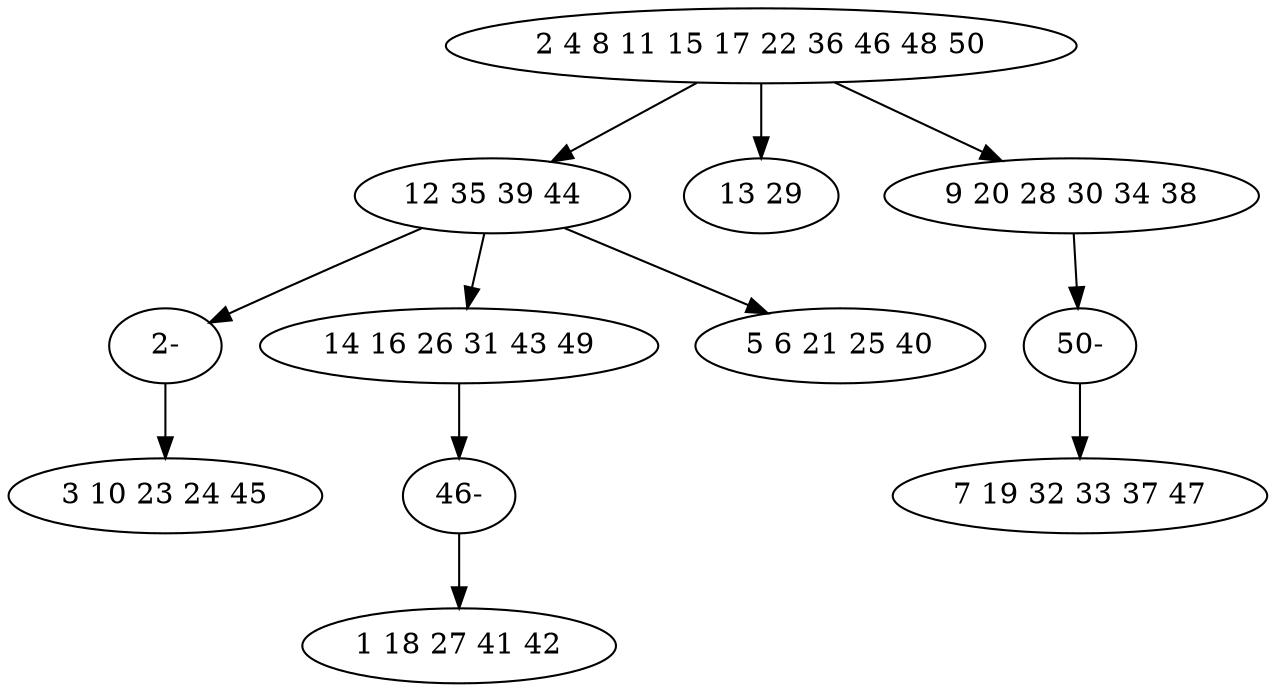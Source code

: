 digraph true_tree {
	"0" -> "1"
	"1" -> "11"
	"1" -> "3"
	"1" -> "4"
	"0" -> "5"
	"0" -> "6"
	"6" -> "10"
	"3" -> "9"
	"9" -> "8"
	"10" -> "7"
	"11" -> "2"
	"0" [label="2 4 8 11 15 17 22 36 46 48 50"];
	"1" [label="12 35 39 44"];
	"2" [label="3 10 23 24 45"];
	"3" [label="14 16 26 31 43 49"];
	"4" [label="5 6 21 25 40"];
	"5" [label="13 29"];
	"6" [label="9 20 28 30 34 38"];
	"7" [label="7 19 32 33 37 47"];
	"8" [label="1 18 27 41 42"];
	"9" [label="46-"];
	"10" [label="50-"];
	"11" [label="2-"];
}
